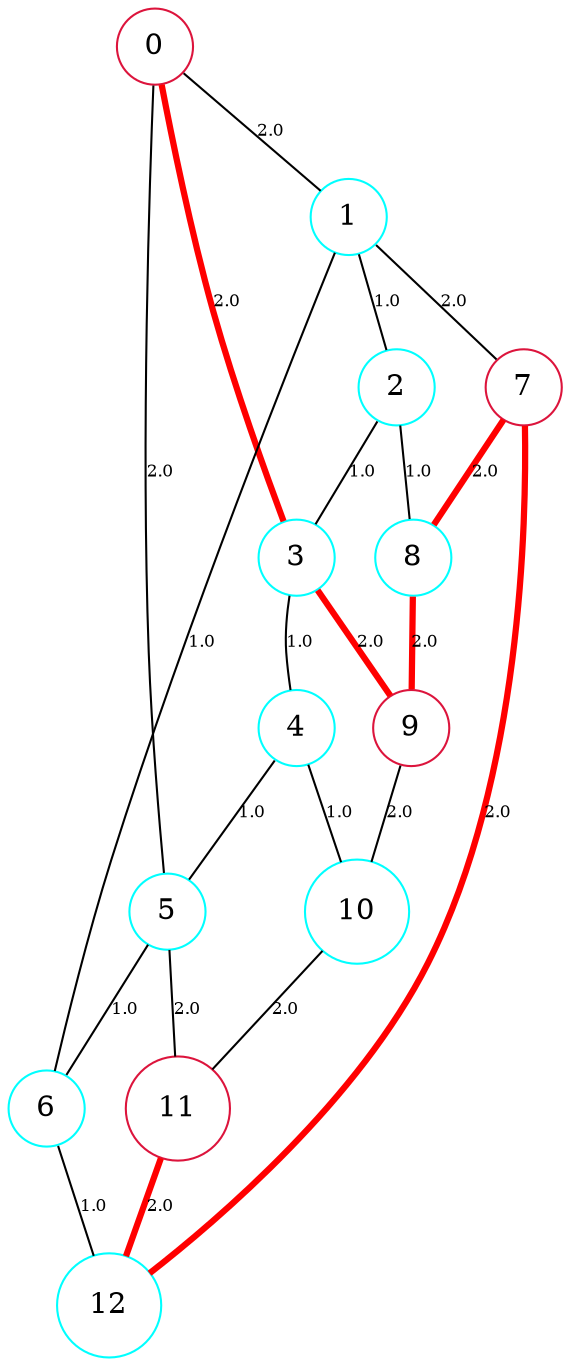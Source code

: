 graph "instance006.txt" {
	edge [fontsize=8]
	node [color=crimson shape=circle width=0.05]
	0 [label=0]
	node [color=aqua shape=circle width=0.05]
	1 [label=1]
	node [color=aqua shape=circle width=0.05]
	2 [label=2]
	node [color=aqua shape=circle width=0.05]
	3 [label=3]
	node [color=aqua shape=circle width=0.05]
	4 [label=4]
	node [color=aqua shape=circle width=0.05]
	5 [label=5]
	node [color=aqua shape=circle width=0.05]
	6 [label=6]
	node [color=crimson shape=circle width=0.05]
	7 [label=7]
	node [color=aqua shape=circle width=0.05]
	8 [label=8]
	node [color=crimson shape=circle width=0.05]
	9 [label=9]
	node [color=aqua shape=circle width=0.05]
	10 [label=10]
	node [color=crimson shape=circle width=0.05]
	11 [label=11]
	node [color=aqua shape=circle width=0.05]
	12 [label=12]
	0 -- 1 [label=2.0 weight=-1000]
	1 -- 2 [label=1.0 weight=0]
	0 -- 3 [label=2.0 color=red penwidth=3 weight=-1000]
	2 -- 3 [label=1.0 weight=0]
	3 -- 4 [label=1.0 weight=0]
	0 -- 5 [label=2.0 weight=-1000]
	4 -- 5 [label=1.0 weight=0]
	1 -- 6 [label=1.0 weight=0]
	5 -- 6 [label=1.0 weight=0]
	1 -- 7 [label=2.0 weight=-1000]
	2 -- 8 [label=1.0 weight=0]
	7 -- 8 [label=2.0 color=red penwidth=3 weight=-1000]
	3 -- 9 [label=2.0 color=red penwidth=3 weight=-1000]
	8 -- 9 [label=2.0 color=red penwidth=3 weight=-1000]
	4 -- 10 [label=1.0 weight=0]
	9 -- 10 [label=2.0 weight=-1000]
	5 -- 11 [label=2.0 weight=-1000]
	10 -- 11 [label=2.0 weight=-1000]
	6 -- 12 [label=1.0 weight=0]
	7 -- 12 [label=2.0 color=red penwidth=3 weight=-1000]
	11 -- 12 [label=2.0 color=red penwidth=3 weight=-1000]
}
